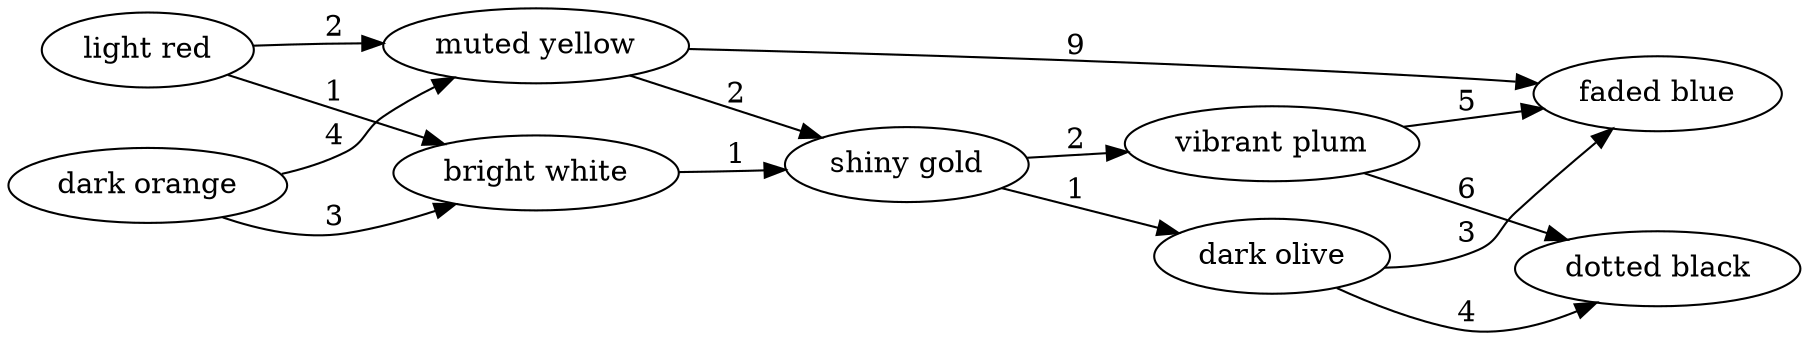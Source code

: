 digraph {
	graph [dpi=300 rankdir=LR]
	"light red" -> "bright white" [label=1]
	"light red" -> "muted yellow" [label=2]
	"dark orange" -> "bright white" [label=3]
	"dark orange" -> "muted yellow" [label=4]
	"bright white" -> "shiny gold" [label=1]
	"muted yellow" -> "shiny gold" [label=2]
	"muted yellow" -> "faded blue" [label=9]
	"shiny gold" -> "dark olive" [label=1]
	"shiny gold" -> "vibrant plum" [label=2]
	"dark olive" -> "faded blue" [label=3]
	"dark olive" -> "dotted black" [label=4]
	"vibrant plum" -> "faded blue" [label=5]
	"vibrant plum" -> "dotted black" [label=6]
}
